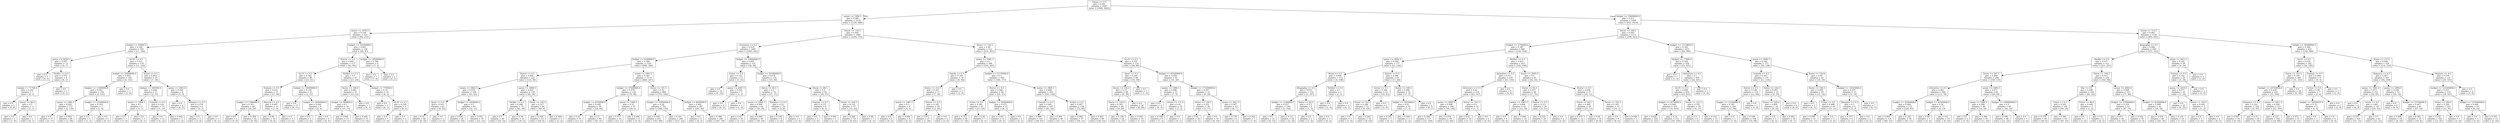 digraph Tree {
node [shape=box] ;
0 [label="Drama <= 0.5\ngini = 0.491\nsamples = 4587\nvalue = [1985, 2602]"] ;
1 [label="annee <= 1984.5\ngini = 0.489\nsamples = 2318\nvalue = [1330, 988]"] ;
0 -> 1 [labeldistance=2.5, labelangle=45, headlabel="True"] ;
2 [label="annee <= 1976.5\ngini = 0.328\nsamples = 319\nvalue = [66, 253]"] ;
1 -> 2 ;
3 [label="budget <= 95000.0\ngini = 0.169\nsamples = 183\nvalue = [17, 166]"] ;
2 -> 3 ;
4 [label="annee <= 1958.5\ngini = 0.497\nsamples = 13\nvalue = [6, 7]"] ;
3 -> 4 ;
5 [label="gini = 0.0\nsamples = 5\nvalue = [0, 5]"] ;
4 -> 5 ;
6 [label="Thriller <= 0.5\ngini = 0.375\nsamples = 8\nvalue = [6, 2]"] ;
4 -> 6 ;
7 [label="budget <= 71766.0\ngini = 0.245\nsamples = 7\nvalue = [6, 1]"] ;
6 -> 7 ;
8 [label="gini = 0.0\nsamples = 5\nvalue = [5, 0]"] ;
7 -> 8 ;
9 [label="Duree <= 86.0\ngini = 0.5\nsamples = 2\nvalue = [1, 1]"] ;
7 -> 9 ;
10 [label="gini = 0.0\nsamples = 1\nvalue = [1, 0]"] ;
9 -> 10 ;
11 [label="gini = 0.0\nsamples = 1\nvalue = [0, 1]"] ;
9 -> 11 ;
12 [label="gini = 0.0\nsamples = 1\nvalue = [0, 1]"] ;
6 -> 12 ;
13 [label="Sci-Fi <= 0.5\ngini = 0.121\nsamples = 170\nvalue = [11, 159]"] ;
3 -> 13 ;
14 [label="budget <= 22000000.0\ngini = 0.054\nsamples = 145\nvalue = [4, 141]"] ;
13 -> 14 ;
15 [label="budget <= 11000000.0\ngini = 0.041\nsamples = 144\nvalue = [3, 141]"] ;
14 -> 15 ;
16 [label="annee <= 1965.5\ngini = 0.029\nsamples = 137\nvalue = [2, 135]"] ;
15 -> 16 ;
17 [label="gini = 0.0\nsamples = 77\nvalue = [0, 77]"] ;
16 -> 17 ;
18 [label="gini = 0.064\nsamples = 60\nvalue = [2, 58]"] ;
16 -> 18 ;
19 [label="budget <= 12500000.0\ngini = 0.245\nsamples = 7\nvalue = [1, 6]"] ;
15 -> 19 ;
20 [label="gini = 0.5\nsamples = 2\nvalue = [1, 1]"] ;
19 -> 20 ;
21 [label="gini = 0.0\nsamples = 5\nvalue = [0, 5]"] ;
19 -> 21 ;
22 [label="gini = 0.0\nsamples = 1\nvalue = [1, 0]"] ;
14 -> 22 ;
23 [label="Action <= 0.5\ngini = 0.403\nsamples = 25\nvalue = [7, 18]"] ;
13 -> 23 ;
24 [label="budget <= 265500.0\ngini = 0.208\nsamples = 17\nvalue = [2, 15]"] ;
23 -> 24 ;
25 [label="annee <= 1966.5\ngini = 0.5\nsamples = 2\nvalue = [1, 1]"] ;
24 -> 25 ;
26 [label="gini = 0.0\nsamples = 1\nvalue = [1, 0]"] ;
25 -> 26 ;
27 [label="gini = 0.0\nsamples = 1\nvalue = [0, 1]"] ;
25 -> 27 ;
28 [label="Comedy <= 0.5\ngini = 0.124\nsamples = 15\nvalue = [1, 14]"] ;
24 -> 28 ;
29 [label="gini = 0.0\nsamples = 12\nvalue = [0, 12]"] ;
28 -> 29 ;
30 [label="gini = 0.444\nsamples = 3\nvalue = [1, 2]"] ;
28 -> 30 ;
31 [label="annee <= 1963.0\ngini = 0.469\nsamples = 8\nvalue = [5, 3]"] ;
23 -> 31 ;
32 [label="gini = 0.0\nsamples = 2\nvalue = [0, 2]"] ;
31 -> 32 ;
33 [label="Romance <= 0.5\ngini = 0.278\nsamples = 6\nvalue = [5, 1]"] ;
31 -> 33 ;
34 [label="gini = 0.0\nsamples = 5\nvalue = [5, 0]"] ;
33 -> 34 ;
35 [label="gini = 0.0\nsamples = 1\nvalue = [0, 1]"] ;
33 -> 35 ;
36 [label="budget <= 33250000.0\ngini = 0.461\nsamples = 136\nvalue = [49, 87]"] ;
2 -> 36 ;
37 [label="Horror <= 0.5\ngini = 0.443\nsamples = 127\nvalue = [42, 85]"] ;
36 -> 37 ;
38 [label="Sci-Fi <= 0.5\ngini = 0.362\nsamples = 80\nvalue = [19, 61]"] ;
37 -> 38 ;
39 [label="Fantasy <= 0.5\ngini = 0.419\nsamples = 57\nvalue = [17, 40]"] ;
38 -> 39 ;
40 [label="budget <= 1390000.0\ngini = 0.351\nsamples = 44\nvalue = [10, 34]"] ;
39 -> 40 ;
41 [label="gini = 0.0\nsamples = 2\nvalue = [2, 0]"] ;
40 -> 41 ;
42 [label="gini = 0.308\nsamples = 42\nvalue = [8, 34]"] ;
40 -> 42 ;
43 [label="Musical <= 0.5\ngini = 0.497\nsamples = 13\nvalue = [7, 6]"] ;
39 -> 43 ;
44 [label="gini = 0.48\nsamples = 10\nvalue = [4, 6]"] ;
43 -> 44 ;
45 [label="gini = 0.0\nsamples = 3\nvalue = [3, 0]"] ;
43 -> 45 ;
46 [label="budget <= 19000000.0\ngini = 0.159\nsamples = 23\nvalue = [2, 21]"] ;
38 -> 46 ;
47 [label="gini = 0.0\nsamples = 17\nvalue = [0, 17]"] ;
46 -> 47 ;
48 [label="budget <= 24500000.0\ngini = 0.444\nsamples = 6\nvalue = [2, 4]"] ;
46 -> 48 ;
49 [label="gini = 0.0\nsamples = 2\nvalue = [2, 0]"] ;
48 -> 49 ;
50 [label="gini = 0.0\nsamples = 4\nvalue = [0, 4]"] ;
48 -> 50 ;
51 [label="Thriller <= 0.5\ngini = 0.5\nsamples = 47\nvalue = [23, 24]"] ;
37 -> 51 ;
52 [label="Duree <= 108.0\ngini = 0.482\nsamples = 37\nvalue = [15, 22]"] ;
51 -> 52 ;
53 [label="budget <= 900000.0\ngini = 0.5\nsamples = 30\nvalue = [15, 15]"] ;
52 -> 53 ;
54 [label="gini = 0.444\nsamples = 15\nvalue = [10, 5]"] ;
53 -> 54 ;
55 [label="gini = 0.444\nsamples = 15\nvalue = [5, 10]"] ;
53 -> 55 ;
56 [label="gini = 0.0\nsamples = 7\nvalue = [0, 7]"] ;
52 -> 56 ;
57 [label="budget <= 775000.0\ngini = 0.32\nsamples = 10\nvalue = [8, 2]"] ;
51 -> 57 ;
58 [label="gini = 0.0\nsamples = 1\nvalue = [0, 1]"] ;
57 -> 58 ;
59 [label="Sci-Fi <= 0.5\ngini = 0.198\nsamples = 9\nvalue = [8, 1]"] ;
57 -> 59 ;
60 [label="gini = 0.0\nsamples = 7\nvalue = [7, 0]"] ;
59 -> 60 ;
61 [label="gini = 0.5\nsamples = 2\nvalue = [1, 1]"] ;
59 -> 61 ;
62 [label="budget <= 39500000.0\ngini = 0.346\nsamples = 9\nvalue = [7, 2]"] ;
36 -> 62 ;
63 [label="gini = 0.0\nsamples = 7\nvalue = [7, 0]"] ;
62 -> 63 ;
64 [label="gini = 0.0\nsamples = 2\nvalue = [0, 2]"] ;
62 -> 64 ;
65 [label="Duree <= 110.5\ngini = 0.465\nsamples = 1999\nvalue = [1264, 735]"] ;
1 -> 65 ;
66 [label="Animation <= 0.5\ngini = 0.418\nsamples = 1487\nvalue = [1045, 442]"] ;
65 -> 66 ;
67 [label="budget <= 6160000.0\ngini = 0.384\nsamples = 1335\nvalue = [989, 346]"] ;
66 -> 67 ;
68 [label="Horror <= 0.5\ngini = 0.494\nsamples = 222\nvalue = [123, 99]"] ;
67 -> 68 ;
69 [label="annee <= 2003.5\ngini = 0.478\nsamples = 104\nvalue = [41, 63]"] ;
68 -> 69 ;
70 [label="Sport <= 0.5\ngini = 0.343\nsamples = 41\nvalue = [9, 32]"] ;
69 -> 70 ;
71 [label="gini = 0.32\nsamples = 40\nvalue = [8, 32]"] ;
70 -> 71 ;
72 [label="gini = 0.0\nsamples = 1\nvalue = [1, 0]"] ;
70 -> 72 ;
73 [label="budget <= 2950000.0\ngini = 0.5\nsamples = 63\nvalue = [32, 31]"] ;
69 -> 73 ;
74 [label="gini = 0.436\nsamples = 28\nvalue = [9, 19]"] ;
73 -> 74 ;
75 [label="gini = 0.451\nsamples = 35\nvalue = [23, 12]"] ;
73 -> 75 ;
76 [label="annee <= 2008.5\ngini = 0.424\nsamples = 118\nvalue = [82, 36]"] ;
68 -> 76 ;
77 [label="Thriller <= 0.5\ngini = 0.486\nsamples = 72\nvalue = [42, 30]"] ;
76 -> 77 ;
78 [label="gini = 0.5\nsamples = 49\nvalue = [24, 25]"] ;
77 -> 78 ;
79 [label="gini = 0.34\nsamples = 23\nvalue = [18, 5]"] ;
77 -> 79 ;
80 [label="Duree <= 105.5\ngini = 0.227\nsamples = 46\nvalue = [40, 6]"] ;
76 -> 80 ;
81 [label="gini = 0.169\nsamples = 43\nvalue = [39, 4]"] ;
80 -> 81 ;
82 [label="gini = 0.444\nsamples = 3\nvalue = [1, 2]"] ;
80 -> 82 ;
83 [label="annee <= 1991.5\ngini = 0.345\nsamples = 1113\nvalue = [866, 247]"] ;
67 -> 83 ;
84 [label="budget <= 27400000.0\ngini = 0.478\nsamples = 124\nvalue = [75, 49]"] ;
83 -> 84 ;
85 [label="budget <= 8750000.0\ngini = 0.494\nsamples = 99\nvalue = [55, 44]"] ;
84 -> 85 ;
86 [label="gini = 0.32\nsamples = 15\nvalue = [12, 3]"] ;
85 -> 86 ;
87 [label="gini = 0.5\nsamples = 84\nvalue = [43, 41]"] ;
85 -> 87 ;
88 [label="annee <= 1990.5\ngini = 0.32\nsamples = 25\nvalue = [20, 5]"] ;
84 -> 88 ;
89 [label="gini = 0.117\nsamples = 16\nvalue = [15, 1]"] ;
88 -> 89 ;
90 [label="gini = 0.494\nsamples = 9\nvalue = [5, 4]"] ;
88 -> 90 ;
91 [label="Duree <= 101.5\ngini = 0.32\nsamples = 989\nvalue = [791, 198]"] ;
83 -> 91 ;
92 [label="budget <= 33950000.0\ngini = 0.28\nsamples = 702\nvalue = [584, 118]"] ;
91 -> 92 ;
93 [label="gini = 0.334\nsamples = 453\nvalue = [357, 96]"] ;
92 -> 93 ;
94 [label="gini = 0.161\nsamples = 249\nvalue = [227, 22]"] ;
92 -> 94 ;
95 [label="budget <= 6950000.0\ngini = 0.402\nsamples = 287\nvalue = [207, 80]"] ;
91 -> 95 ;
96 [label="gini = 0.0\nsamples = 2\nvalue = [0, 2]"] ;
95 -> 96 ;
97 [label="gini = 0.398\nsamples = 285\nvalue = [207, 78]"] ;
95 -> 97 ;
98 [label="budget <= 19000000.0\ngini = 0.465\nsamples = 152\nvalue = [56, 96]"] ;
66 -> 98 ;
99 [label="Action <= 0.5\ngini = 0.142\nsamples = 13\nvalue = [1, 12]"] ;
98 -> 99 ;
100 [label="gini = 0.0\nsamples = 10\nvalue = [0, 10]"] ;
99 -> 100 ;
101 [label="annee <= 2007.5\ngini = 0.444\nsamples = 3\nvalue = [1, 2]"] ;
99 -> 101 ;
102 [label="gini = 0.0\nsamples = 2\nvalue = [0, 2]"] ;
101 -> 102 ;
103 [label="gini = 0.0\nsamples = 1\nvalue = [1, 0]"] ;
101 -> 103 ;
104 [label="budget <= 82500000.0\ngini = 0.478\nsamples = 139\nvalue = [55, 84]"] ;
98 -> 104 ;
105 [label="Duree <= 95.5\ngini = 0.5\nsamples = 74\nvalue = [37, 37]"] ;
104 -> 105 ;
106 [label="annee <= 2000.5\ngini = 0.496\nsamples = 64\nvalue = [35, 29]"] ;
105 -> 106 ;
107 [label="gini = 0.43\nsamples = 16\nvalue = [5, 11]"] ;
106 -> 107 ;
108 [label="gini = 0.469\nsamples = 48\nvalue = [30, 18]"] ;
106 -> 108 ;
109 [label="Romance <= 0.5\ngini = 0.32\nsamples = 10\nvalue = [2, 8]"] ;
105 -> 109 ;
110 [label="gini = 0.198\nsamples = 9\nvalue = [1, 8]"] ;
109 -> 110 ;
111 [label="gini = 0.0\nsamples = 1\nvalue = [1, 0]"] ;
109 -> 111 ;
112 [label="Duree <= 84.5\ngini = 0.4\nsamples = 65\nvalue = [18, 47]"] ;
104 -> 112 ;
113 [label="Fantasy <= 0.5\ngini = 0.375\nsamples = 8\nvalue = [6, 2]"] ;
112 -> 113 ;
114 [label="gini = 0.0\nsamples = 5\nvalue = [5, 0]"] ;
113 -> 114 ;
115 [label="gini = 0.444\nsamples = 3\nvalue = [1, 2]"] ;
113 -> 115 ;
116 [label="Duree <= 104.5\ngini = 0.332\nsamples = 57\nvalue = [12, 45]"] ;
112 -> 116 ;
117 [label="gini = 0.269\nsamples = 50\nvalue = [8, 42]"] ;
116 -> 117 ;
118 [label="gini = 0.49\nsamples = 7\nvalue = [4, 3]"] ;
116 -> 118 ;
119 [label="Duree <= 134.5\ngini = 0.49\nsamples = 512\nvalue = [219, 293]"] ;
65 -> 119 ;
120 [label="annee <= 1992.5\ngini = 0.5\nsamples = 398\nvalue = [193, 205]"] ;
119 -> 120 ;
121 [label="Family <= 0.5\ngini = 0.355\nsamples = 39\nvalue = [9, 30]"] ;
120 -> 121 ;
122 [label="Duree <= 115.5\ngini = 0.307\nsamples = 37\nvalue = [7, 30]"] ;
121 -> 122 ;
123 [label="annee <= 1987.5\ngini = 0.5\nsamples = 8\nvalue = [4, 4]"] ;
122 -> 123 ;
124 [label="gini = 0.0\nsamples = 2\nvalue = [0, 2]"] ;
123 -> 124 ;
125 [label="gini = 0.444\nsamples = 6\nvalue = [4, 2]"] ;
123 -> 125 ;
126 [label="Horror <= 0.5\ngini = 0.185\nsamples = 29\nvalue = [3, 26]"] ;
122 -> 126 ;
127 [label="gini = 0.071\nsamples = 27\nvalue = [1, 26]"] ;
126 -> 127 ;
128 [label="gini = 0.0\nsamples = 2\nvalue = [2, 0]"] ;
126 -> 128 ;
129 [label="gini = 0.0\nsamples = 2\nvalue = [2, 0]"] ;
121 -> 129 ;
130 [label="budget <= 21170000.0\ngini = 0.5\nsamples = 359\nvalue = [184, 175]"] ;
120 -> 130 ;
131 [label="Horror <= 0.5\ngini = 0.448\nsamples = 56\nvalue = [19, 37]"] ;
130 -> 131 ;
132 [label="Action <= 0.5\ngini = 0.381\nsamples = 43\nvalue = [11, 32]"] ;
131 -> 132 ;
133 [label="gini = 0.313\nsamples = 36\nvalue = [7, 29]"] ;
132 -> 133 ;
134 [label="gini = 0.49\nsamples = 7\nvalue = [4, 3]"] ;
132 -> 134 ;
135 [label="budget <= 16500000.0\ngini = 0.473\nsamples = 13\nvalue = [8, 5]"] ;
131 -> 135 ;
136 [label="gini = 0.397\nsamples = 11\nvalue = [8, 3]"] ;
135 -> 136 ;
137 [label="gini = 0.0\nsamples = 2\nvalue = [0, 2]"] ;
135 -> 137 ;
138 [label="annee <= 2005.5\ngini = 0.496\nsamples = 303\nvalue = [165, 138]"] ;
130 -> 138 ;
139 [label="Comedy <= 0.5\ngini = 0.465\nsamples = 147\nvalue = [93, 54]"] ;
138 -> 139 ;
140 [label="gini = 0.489\nsamples = 101\nvalue = [58, 43]"] ;
139 -> 140 ;
141 [label="gini = 0.364\nsamples = 46\nvalue = [35, 11]"] ;
139 -> 141 ;
142 [label="Action <= 0.5\ngini = 0.497\nsamples = 156\nvalue = [72, 84]"] ;
138 -> 142 ;
143 [label="gini = 0.465\nsamples = 57\nvalue = [36, 21]"] ;
142 -> 143 ;
144 [label="gini = 0.463\nsamples = 99\nvalue = [36, 63]"] ;
142 -> 144 ;
145 [label="Sci-Fi <= 0.5\ngini = 0.352\nsamples = 114\nvalue = [26, 88]"] ;
119 -> 145 ;
146 [label="Sport <= 0.5\ngini = 0.248\nsamples = 69\nvalue = [10, 59]"] ;
145 -> 146 ;
147 [label="Duree <= 156.5\ngini = 0.23\nsamples = 68\nvalue = [9, 59]"] ;
146 -> 147 ;
148 [label="Duree <= 145.0\ngini = 0.305\nsamples = 48\nvalue = [9, 39]"] ;
147 -> 148 ;
149 [label="gini = 0.128\nsamples = 29\nvalue = [2, 27]"] ;
148 -> 149 ;
150 [label="gini = 0.465\nsamples = 19\nvalue = [7, 12]"] ;
148 -> 150 ;
151 [label="gini = 0.0\nsamples = 20\nvalue = [0, 20]"] ;
147 -> 151 ;
152 [label="gini = 0.0\nsamples = 1\nvalue = [1, 0]"] ;
146 -> 152 ;
153 [label="budget <= 65500000.0\ngini = 0.458\nsamples = 45\nvalue = [16, 29]"] ;
145 -> 153 ;
154 [label="annee <= 1986.5\ngini = 0.486\nsamples = 12\nvalue = [7, 5]"] ;
153 -> 154 ;
155 [label="gini = 0.0\nsamples = 2\nvalue = [0, 2]"] ;
154 -> 155 ;
156 [label="Duree <= 171.0\ngini = 0.42\nsamples = 10\nvalue = [7, 3]"] ;
154 -> 156 ;
157 [label="gini = 0.346\nsamples = 9\nvalue = [7, 2]"] ;
156 -> 157 ;
158 [label="gini = 0.0\nsamples = 1\nvalue = [0, 1]"] ;
156 -> 158 ;
159 [label="budget <= 172500000.0\ngini = 0.397\nsamples = 33\nvalue = [9, 24]"] ;
153 -> 159 ;
160 [label="Duree <= 139.5\ngini = 0.255\nsamples = 20\nvalue = [3, 17]"] ;
159 -> 160 ;
161 [label="gini = 0.42\nsamples = 10\nvalue = [3, 7]"] ;
160 -> 161 ;
162 [label="gini = 0.0\nsamples = 10\nvalue = [0, 10]"] ;
160 -> 162 ;
163 [label="annee <= 2011.5\ngini = 0.497\nsamples = 13\nvalue = [6, 7]"] ;
159 -> 163 ;
164 [label="gini = 0.278\nsamples = 6\nvalue = [5, 1]"] ;
163 -> 164 ;
165 [label="gini = 0.245\nsamples = 7\nvalue = [1, 6]"] ;
163 -> 165 ;
166 [label="budget <= 15660000.0\ngini = 0.411\nsamples = 2269\nvalue = [655, 1614]"] ;
0 -> 166 [labeldistance=2.5, labelangle=-45, headlabel="False"] ;
167 [label="Duree <= 104.5\ngini = 0.283\nsamples = 1113\nvalue = [190, 923]"] ;
166 -> 167 ;
168 [label="budget <= 2750000.0\ngini = 0.387\nsamples = 480\nvalue = [126, 354]"] ;
167 -> 168 ;
169 [label="annee <= 2004.5\ngini = 0.209\nsamples = 177\nvalue = [21, 156]"] ;
168 -> 169 ;
170 [label="Music <= 0.5\ngini = 0.069\nsamples = 112\nvalue = [4, 108]"] ;
169 -> 170 ;
171 [label="Biography <= 0.5\ngini = 0.053\nsamples = 110\nvalue = [3, 107]"] ;
170 -> 171 ;
172 [label="budget <= 1140000.0\ngini = 0.037\nsamples = 106\nvalue = [2, 104]"] ;
171 -> 172 ;
173 [label="gini = 0.0\nsamples = 72\nvalue = [0, 72]"] ;
172 -> 173 ;
174 [label="gini = 0.111\nsamples = 34\nvalue = [2, 32]"] ;
172 -> 174 ;
175 [label="Duree <= 85.5\ngini = 0.375\nsamples = 4\nvalue = [1, 3]"] ;
171 -> 175 ;
176 [label="gini = 0.0\nsamples = 1\nvalue = [1, 0]"] ;
175 -> 176 ;
177 [label="gini = 0.0\nsamples = 3\nvalue = [0, 3]"] ;
175 -> 177 ;
178 [label="Thriller <= 0.5\ngini = 0.5\nsamples = 2\nvalue = [1, 1]"] ;
170 -> 178 ;
179 [label="gini = 0.0\nsamples = 1\nvalue = [1, 0]"] ;
178 -> 179 ;
180 [label="gini = 0.0\nsamples = 1\nvalue = [0, 1]"] ;
178 -> 180 ;
181 [label="Horror <= 0.5\ngini = 0.386\nsamples = 65\nvalue = [17, 48]"] ;
169 -> 181 ;
182 [label="Action <= 0.5\ngini = 0.306\nsamples = 53\nvalue = [10, 43]"] ;
181 -> 182 ;
183 [label="Duree <= 78.5\ngini = 0.286\nsamples = 52\nvalue = [9, 43]"] ;
182 -> 183 ;
184 [label="gini = 0.0\nsamples = 1\nvalue = [1, 0]"] ;
183 -> 184 ;
185 [label="gini = 0.265\nsamples = 51\nvalue = [8, 43]"] ;
183 -> 185 ;
186 [label="gini = 0.0\nsamples = 1\nvalue = [1, 0]"] ;
182 -> 186 ;
187 [label="Duree <= 100.5\ngini = 0.486\nsamples = 12\nvalue = [7, 5]"] ;
181 -> 187 ;
188 [label="budget <= 1825000.0\ngini = 0.42\nsamples = 10\nvalue = [7, 3]"] ;
187 -> 188 ;
189 [label="gini = 0.245\nsamples = 7\nvalue = [6, 1]"] ;
188 -> 189 ;
190 [label="gini = 0.444\nsamples = 3\nvalue = [1, 2]"] ;
188 -> 190 ;
191 [label="gini = 0.0\nsamples = 2\nvalue = [0, 2]"] ;
187 -> 191 ;
192 [label="Thriller <= 0.5\ngini = 0.453\nsamples = 303\nvalue = [105, 198]"] ;
168 -> 192 ;
193 [label="Animation <= 0.5\ngini = 0.411\nsamples = 218\nvalue = [63, 155]"] ;
192 -> 193 ;
194 [label="Adventure <= 0.5\ngini = 0.42\nsamples = 210\nvalue = [63, 147]"] ;
193 -> 194 ;
195 [label="annee <= 2009.5\ngini = 0.408\nsamples = 196\nvalue = [56, 140]"] ;
194 -> 195 ;
196 [label="gini = 0.366\nsamples = 137\nvalue = [33, 104]"] ;
195 -> 196 ;
197 [label="gini = 0.476\nsamples = 59\nvalue = [23, 36]"] ;
195 -> 197 ;
198 [label="Duree <= 101.5\ngini = 0.5\nsamples = 14\nvalue = [7, 7]"] ;
194 -> 198 ;
199 [label="gini = 0.42\nsamples = 10\nvalue = [3, 7]"] ;
198 -> 199 ;
200 [label="gini = 0.0\nsamples = 4\nvalue = [4, 0]"] ;
198 -> 200 ;
201 [label="gini = 0.0\nsamples = 8\nvalue = [0, 8]"] ;
193 -> 201 ;
202 [label="annee <= 2005.5\ngini = 0.5\nsamples = 85\nvalue = [42, 43]"] ;
192 -> 202 ;
203 [label="Duree <= 95.5\ngini = 0.457\nsamples = 48\nvalue = [17, 31]"] ;
202 -> 203 ;
204 [label="annee <= 1987.5\ngini = 0.496\nsamples = 22\nvalue = [12, 10]"] ;
203 -> 204 ;
205 [label="gini = 0.0\nsamples = 4\nvalue = [0, 4]"] ;
204 -> 205 ;
206 [label="gini = 0.444\nsamples = 18\nvalue = [12, 6]"] ;
204 -> 206 ;
207 [label="Horror <= 0.5\ngini = 0.311\nsamples = 26\nvalue = [5, 21]"] ;
203 -> 207 ;
208 [label="gini = 0.219\nsamples = 24\nvalue = [3, 21]"] ;
207 -> 208 ;
209 [label="gini = 0.0\nsamples = 2\nvalue = [2, 0]"] ;
207 -> 209 ;
210 [label="Horror <= 0.5\ngini = 0.438\nsamples = 37\nvalue = [25, 12]"] ;
202 -> 210 ;
211 [label="Duree <= 94.5\ngini = 0.488\nsamples = 26\nvalue = [15, 11]"] ;
210 -> 211 ;
212 [label="gini = 0.375\nsamples = 12\nvalue = [9, 3]"] ;
211 -> 212 ;
213 [label="gini = 0.49\nsamples = 14\nvalue = [6, 8]"] ;
211 -> 213 ;
214 [label="Duree <= 101.5\ngini = 0.165\nsamples = 11\nvalue = [10, 1]"] ;
210 -> 214 ;
215 [label="gini = 0.0\nsamples = 8\nvalue = [8, 0]"] ;
214 -> 215 ;
216 [label="gini = 0.444\nsamples = 3\nvalue = [2, 1]"] ;
214 -> 216 ;
217 [label="budget <= 11158052.5\ngini = 0.182\nsamples = 633\nvalue = [64, 569]"] ;
167 -> 217 ;
218 [label="budget <= 17805.0\ngini = 0.104\nsamples = 456\nvalue = [25, 431]"] ;
217 -> 218 ;
219 [label="gini = 0.0\nsamples = 1\nvalue = [1, 0]"] ;
218 -> 219 ;
220 [label="Animation <= 0.5\ngini = 0.1\nsamples = 455\nvalue = [24, 431]"] ;
218 -> 220 ;
221 [label="Sci-Fi <= 0.5\ngini = 0.096\nsamples = 454\nvalue = [23, 431]"] ;
220 -> 221 ;
222 [label="budget <= 4570000.0\ngini = 0.084\nsamples = 435\nvalue = [19, 416]"] ;
221 -> 222 ;
223 [label="gini = 0.026\nsamples = 224\nvalue = [3, 221]"] ;
222 -> 223 ;
224 [label="gini = 0.14\nsamples = 211\nvalue = [16, 195]"] ;
222 -> 224 ;
225 [label="Duree <= 112.5\ngini = 0.332\nsamples = 19\nvalue = [4, 15]"] ;
221 -> 225 ;
226 [label="gini = 0.5\nsamples = 6\nvalue = [3, 3]"] ;
225 -> 226 ;
227 [label="gini = 0.142\nsamples = 13\nvalue = [1, 12]"] ;
225 -> 227 ;
228 [label="gini = 0.0\nsamples = 1\nvalue = [1, 0]"] ;
220 -> 228 ;
229 [label="annee <= 2009.5\ngini = 0.344\nsamples = 177\nvalue = [39, 138]"] ;
217 -> 229 ;
230 [label="Comedy <= 0.5\ngini = 0.263\nsamples = 135\nvalue = [21, 114]"] ;
229 -> 230 ;
231 [label="Horror <= 0.5\ngini = 0.194\nsamples = 110\nvalue = [12, 98]"] ;
230 -> 231 ;
232 [label="budget <= 11250000.0\ngini = 0.181\nsamples = 109\nvalue = [11, 98]"] ;
231 -> 232 ;
233 [label="gini = 0.0\nsamples = 1\nvalue = [1, 0]"] ;
232 -> 233 ;
234 [label="gini = 0.168\nsamples = 108\nvalue = [10, 98]"] ;
232 -> 234 ;
235 [label="gini = 0.0\nsamples = 1\nvalue = [1, 0]"] ;
231 -> 235 ;
236 [label="Duree <= 124.5\ngini = 0.461\nsamples = 25\nvalue = [9, 16]"] ;
230 -> 236 ;
237 [label="Duree <= 109.0\ngini = 0.499\nsamples = 19\nvalue = [9, 10]"] ;
236 -> 237 ;
238 [label="gini = 0.0\nsamples = 3\nvalue = [0, 3]"] ;
237 -> 238 ;
239 [label="gini = 0.492\nsamples = 16\nvalue = [9, 7]"] ;
237 -> 239 ;
240 [label="gini = 0.0\nsamples = 6\nvalue = [0, 6]"] ;
236 -> 240 ;
241 [label="Duree <= 120.0\ngini = 0.49\nsamples = 42\nvalue = [18, 24]"] ;
229 -> 241 ;
242 [label="Duree <= 106.5\ngini = 0.499\nsamples = 29\nvalue = [15, 14]"] ;
241 -> 242 ;
243 [label="gini = 0.0\nsamples = 3\nvalue = [0, 3]"] ;
242 -> 243 ;
244 [label="Crime <= 0.5\ngini = 0.488\nsamples = 26\nvalue = [15, 11]"] ;
242 -> 244 ;
245 [label="gini = 0.499\nsamples = 21\nvalue = [10, 11]"] ;
244 -> 245 ;
246 [label="gini = 0.0\nsamples = 5\nvalue = [5, 0]"] ;
244 -> 246 ;
247 [label="budget <= 14345000.0\ngini = 0.355\nsamples = 13\nvalue = [3, 10]"] ;
241 -> 247 ;
248 [label="Romance <= 0.5\ngini = 0.5\nsamples = 6\nvalue = [3, 3]"] ;
247 -> 248 ;
249 [label="gini = 0.375\nsamples = 4\nvalue = [3, 1]"] ;
248 -> 249 ;
250 [label="gini = 0.0\nsamples = 2\nvalue = [0, 2]"] ;
248 -> 250 ;
251 [label="gini = 0.0\nsamples = 7\nvalue = [0, 7]"] ;
247 -> 251 ;
252 [label="Duree <= 115.5\ngini = 0.481\nsamples = 1156\nvalue = [465, 691]"] ;
166 -> 252 ;
253 [label="Biography <= 0.5\ngini = 0.486\nsamples = 540\nvalue = [315, 225]"] ;
252 -> 253 ;
254 [label="Thriller <= 0.5\ngini = 0.477\nsamples = 512\nvalue = [311, 201]"] ;
253 -> 254 ;
255 [label="Duree <= 107.5\ngini = 0.499\nsamples = 284\nvalue = [149, 135]"] ;
254 -> 255 ;
256 [label="Animation <= 0.5\ngini = 0.481\nsamples = 189\nvalue = [113, 76]"] ;
255 -> 256 ;
257 [label="budget <= 32500000.0\ngini = 0.464\nsamples = 172\nvalue = [109, 63]"] ;
256 -> 257 ;
258 [label="gini = 0.495\nsamples = 116\nvalue = [64, 52]"] ;
257 -> 258 ;
259 [label="gini = 0.316\nsamples = 56\nvalue = [45, 11]"] ;
257 -> 259 ;
260 [label="budget <= 42500000.0\ngini = 0.36\nsamples = 17\nvalue = [4, 13]"] ;
256 -> 260 ;
261 [label="gini = 0.49\nsamples = 7\nvalue = [4, 3]"] ;
260 -> 261 ;
262 [label="gini = 0.0\nsamples = 10\nvalue = [0, 10]"] ;
260 -> 262 ;
263 [label="annee <= 2005.5\ngini = 0.471\nsamples = 95\nvalue = [36, 59]"] ;
255 -> 263 ;
264 [label="annee <= 1980.5\ngini = 0.386\nsamples = 46\nvalue = [12, 34]"] ;
263 -> 264 ;
265 [label="gini = 0.0\nsamples = 1\nvalue = [1, 0]"] ;
264 -> 265 ;
266 [label="gini = 0.369\nsamples = 45\nvalue = [11, 34]"] ;
264 -> 266 ;
267 [label="budget <= 100000000.0\ngini = 0.5\nsamples = 49\nvalue = [24, 25]"] ;
263 -> 267 ;
268 [label="gini = 0.496\nsamples = 46\nvalue = [21, 25]"] ;
267 -> 268 ;
269 [label="gini = 0.0\nsamples = 3\nvalue = [3, 0]"] ;
267 -> 269 ;
270 [label="Duree <= 104.5\ngini = 0.411\nsamples = 228\nvalue = [162, 66]"] ;
254 -> 270 ;
271 [label="War <= 0.5\ngini = 0.308\nsamples = 105\nvalue = [85, 20]"] ;
270 -> 271 ;
272 [label="Crime <= 0.5\ngini = 0.291\nsamples = 102\nvalue = [84, 18]"] ;
271 -> 272 ;
273 [label="gini = 0.153\nsamples = 48\nvalue = [44, 4]"] ;
272 -> 273 ;
274 [label="gini = 0.384\nsamples = 54\nvalue = [40, 14]"] ;
272 -> 274 ;
275 [label="Duree <= 96.5\ngini = 0.444\nsamples = 3\nvalue = [1, 2]"] ;
271 -> 275 ;
276 [label="gini = 0.0\nsamples = 1\nvalue = [1, 0]"] ;
275 -> 276 ;
277 [label="gini = 0.0\nsamples = 2\nvalue = [0, 2]"] ;
275 -> 277 ;
278 [label="annee <= 2004.5\ngini = 0.468\nsamples = 123\nvalue = [77, 46]"] ;
270 -> 278 ;
279 [label="budget <= 37000000.0\ngini = 0.354\nsamples = 61\nvalue = [47, 14]"] ;
278 -> 279 ;
280 [label="gini = 0.473\nsamples = 26\nvalue = [16, 10]"] ;
279 -> 280 ;
281 [label="gini = 0.202\nsamples = 35\nvalue = [31, 4]"] ;
279 -> 281 ;
282 [label="budget <= 42500000.0\ngini = 0.499\nsamples = 62\nvalue = [30, 32]"] ;
278 -> 282 ;
283 [label="gini = 0.478\nsamples = 48\nvalue = [29, 19]"] ;
282 -> 283 ;
284 [label="gini = 0.133\nsamples = 14\nvalue = [1, 13]"] ;
282 -> 284 ;
285 [label="annee <= 2011.5\ngini = 0.245\nsamples = 28\nvalue = [4, 24]"] ;
253 -> 285 ;
286 [label="Fantasy <= 0.5\ngini = 0.142\nsamples = 26\nvalue = [2, 24]"] ;
285 -> 286 ;
287 [label="annee <= 2010.5\ngini = 0.077\nsamples = 25\nvalue = [1, 24]"] ;
286 -> 287 ;
288 [label="gini = 0.0\nsamples = 22\nvalue = [0, 22]"] ;
287 -> 288 ;
289 [label="Duree <= 102.5\ngini = 0.444\nsamples = 3\nvalue = [1, 2]"] ;
287 -> 289 ;
290 [label="gini = 0.0\nsamples = 1\nvalue = [1, 0]"] ;
289 -> 290 ;
291 [label="gini = 0.0\nsamples = 2\nvalue = [0, 2]"] ;
289 -> 291 ;
292 [label="gini = 0.0\nsamples = 1\nvalue = [1, 0]"] ;
286 -> 292 ;
293 [label="gini = 0.0\nsamples = 2\nvalue = [2, 0]"] ;
285 -> 293 ;
294 [label="budget <= 36500000.0\ngini = 0.368\nsamples = 616\nvalue = [150, 466]"] ;
252 -> 294 ;
295 [label="Sci-Fi <= 0.5\ngini = 0.216\nsamples = 292\nvalue = [36, 256]"] ;
294 -> 295 ;
296 [label="Duree <= 141.5\ngini = 0.195\nsamples = 283\nvalue = [31, 252]"] ;
295 -> 296 ;
297 [label="budget <= 24750000.0\ngini = 0.238\nsamples = 225\nvalue = [31, 194]"] ;
296 -> 297 ;
298 [label="Romance <= 0.5\ngini = 0.161\nsamples = 102\nvalue = [9, 93]"] ;
297 -> 298 ;
299 [label="gini = 0.097\nsamples = 78\nvalue = [4, 74]"] ;
298 -> 299 ;
300 [label="gini = 0.33\nsamples = 24\nvalue = [5, 19]"] ;
298 -> 300 ;
301 [label="annee <= 2011.5\ngini = 0.294\nsamples = 123\nvalue = [22, 101]"] ;
297 -> 301 ;
302 [label="gini = 0.237\nsamples = 102\nvalue = [14, 88]"] ;
301 -> 302 ;
303 [label="gini = 0.472\nsamples = 21\nvalue = [8, 13]"] ;
301 -> 303 ;
304 [label="gini = 0.0\nsamples = 58\nvalue = [0, 58]"] ;
296 -> 304 ;
305 [label="Fantasy <= 0.5\ngini = 0.494\nsamples = 9\nvalue = [5, 4]"] ;
295 -> 305 ;
306 [label="Action <= 0.5\ngini = 0.49\nsamples = 7\nvalue = [3, 4]"] ;
305 -> 306 ;
307 [label="budget <= 18200435.0\ngini = 0.32\nsamples = 5\nvalue = [1, 4]"] ;
306 -> 307 ;
308 [label="gini = 0.0\nsamples = 1\nvalue = [1, 0]"] ;
307 -> 308 ;
309 [label="gini = 0.0\nsamples = 4\nvalue = [0, 4]"] ;
307 -> 309 ;
310 [label="gini = 0.0\nsamples = 2\nvalue = [2, 0]"] ;
306 -> 310 ;
311 [label="gini = 0.0\nsamples = 2\nvalue = [2, 0]"] ;
305 -> 311 ;
312 [label="Duree <= 137.5\ngini = 0.456\nsamples = 324\nvalue = [114, 210]"] ;
294 -> 312 ;
313 [label="Romance <= 0.5\ngini = 0.497\nsamples = 203\nvalue = [94, 109]"] ;
312 -> 313 ;
314 [label="annee <= 1991.0\ngini = 0.473\nsamples = 151\nvalue = [58, 93]"] ;
313 -> 314 ;
315 [label="gini = 0.0\nsamples = 4\nvalue = [4, 0]"] ;
314 -> 315 ;
316 [label="Action <= 0.5\ngini = 0.465\nsamples = 147\nvalue = [54, 93]"] ;
314 -> 316 ;
317 [label="gini = 0.431\nsamples = 105\nvalue = [33, 72]"] ;
316 -> 317 ;
318 [label="gini = 0.5\nsamples = 42\nvalue = [21, 21]"] ;
316 -> 318 ;
319 [label="annee <= 1996.5\ngini = 0.426\nsamples = 52\nvalue = [36, 16]"] ;
313 -> 319 ;
320 [label="gini = 0.0\nsamples = 9\nvalue = [9, 0]"] ;
319 -> 320 ;
321 [label="budget <= 53750000.0\ngini = 0.467\nsamples = 43\nvalue = [27, 16]"] ;
319 -> 321 ;
322 [label="gini = 0.494\nsamples = 18\nvalue = [8, 10]"] ;
321 -> 322 ;
323 [label="gini = 0.365\nsamples = 25\nvalue = [19, 6]"] ;
321 -> 323 ;
324 [label="Western <= 0.5\ngini = 0.276\nsamples = 121\nvalue = [20, 101]"] ;
312 -> 324 ;
325 [label="budget <= 112500000.0\ngini = 0.257\nsamples = 119\nvalue = [18, 101]"] ;
324 -> 325 ;
326 [label="Duree <= 260.0\ngini = 0.206\nsamples = 103\nvalue = [12, 91]"] ;
325 -> 326 ;
327 [label="gini = 0.192\nsamples = 102\nvalue = [11, 91]"] ;
326 -> 327 ;
328 [label="gini = 0.0\nsamples = 1\nvalue = [1, 0]"] ;
326 -> 328 ;
329 [label="budget <= 127500000.0\ngini = 0.469\nsamples = 16\nvalue = [6, 10]"] ;
325 -> 329 ;
330 [label="gini = 0.0\nsamples = 3\nvalue = [3, 0]"] ;
329 -> 330 ;
331 [label="gini = 0.355\nsamples = 13\nvalue = [3, 10]"] ;
329 -> 331 ;
332 [label="gini = 0.0\nsamples = 2\nvalue = [2, 0]"] ;
324 -> 332 ;
}